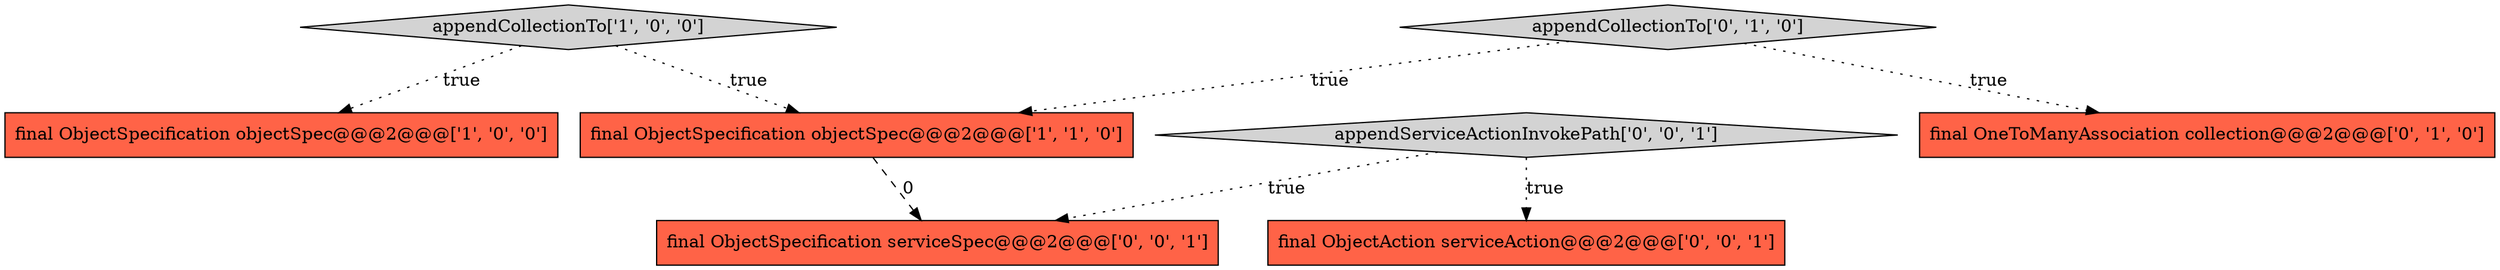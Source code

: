 digraph {
1 [style = filled, label = "appendCollectionTo['1', '0', '0']", fillcolor = lightgray, shape = diamond image = "AAA0AAABBB1BBB"];
4 [style = filled, label = "final OneToManyAssociation collection@@@2@@@['0', '1', '0']", fillcolor = tomato, shape = box image = "AAA0AAABBB2BBB"];
0 [style = filled, label = "final ObjectSpecification objectSpec@@@2@@@['1', '0', '0']", fillcolor = tomato, shape = box image = "AAA0AAABBB1BBB"];
3 [style = filled, label = "appendCollectionTo['0', '1', '0']", fillcolor = lightgray, shape = diamond image = "AAA0AAABBB2BBB"];
6 [style = filled, label = "appendServiceActionInvokePath['0', '0', '1']", fillcolor = lightgray, shape = diamond image = "AAA0AAABBB3BBB"];
7 [style = filled, label = "final ObjectSpecification serviceSpec@@@2@@@['0', '0', '1']", fillcolor = tomato, shape = box image = "AAA0AAABBB3BBB"];
2 [style = filled, label = "final ObjectSpecification objectSpec@@@2@@@['1', '1', '0']", fillcolor = tomato, shape = box image = "AAA0AAABBB1BBB"];
5 [style = filled, label = "final ObjectAction serviceAction@@@2@@@['0', '0', '1']", fillcolor = tomato, shape = box image = "AAA0AAABBB3BBB"];
1->2 [style = dotted, label="true"];
6->5 [style = dotted, label="true"];
1->0 [style = dotted, label="true"];
2->7 [style = dashed, label="0"];
3->4 [style = dotted, label="true"];
3->2 [style = dotted, label="true"];
6->7 [style = dotted, label="true"];
}
